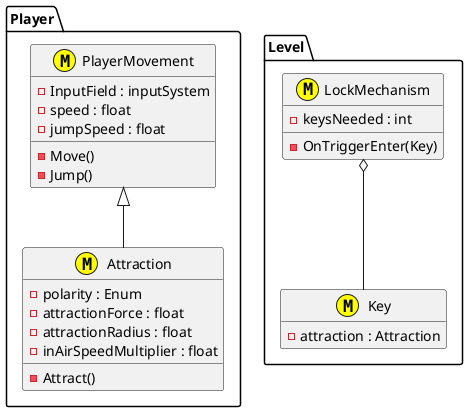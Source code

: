 @startuml
hide empty members

package Player <<Folder>>
{
    class Attraction<<M, yellow>>
    {
        -polarity : Enum
        -attractionForce : float
        -attractionRadius : float
        -inAirSpeedMultiplier : float
        -Attract()
    }

    class PlayerMovement<<M, yellow>>
    {
        -InputField : inputSystem
        -speed : float
        -jumpSpeed : float
        -Move()
        -Jump()
    }
}

package Level <<Folder>>
{
    class LockMechanism <<M, yellow>>
    {
        -keysNeeded : int
        -OnTriggerEnter(Key)
    }
    
    class Key <<M, yellow>>
    {
        -attraction : Attraction
    }
}

PlayerMovement <|-- Attraction
LockMechanism o-- Key

@enduml